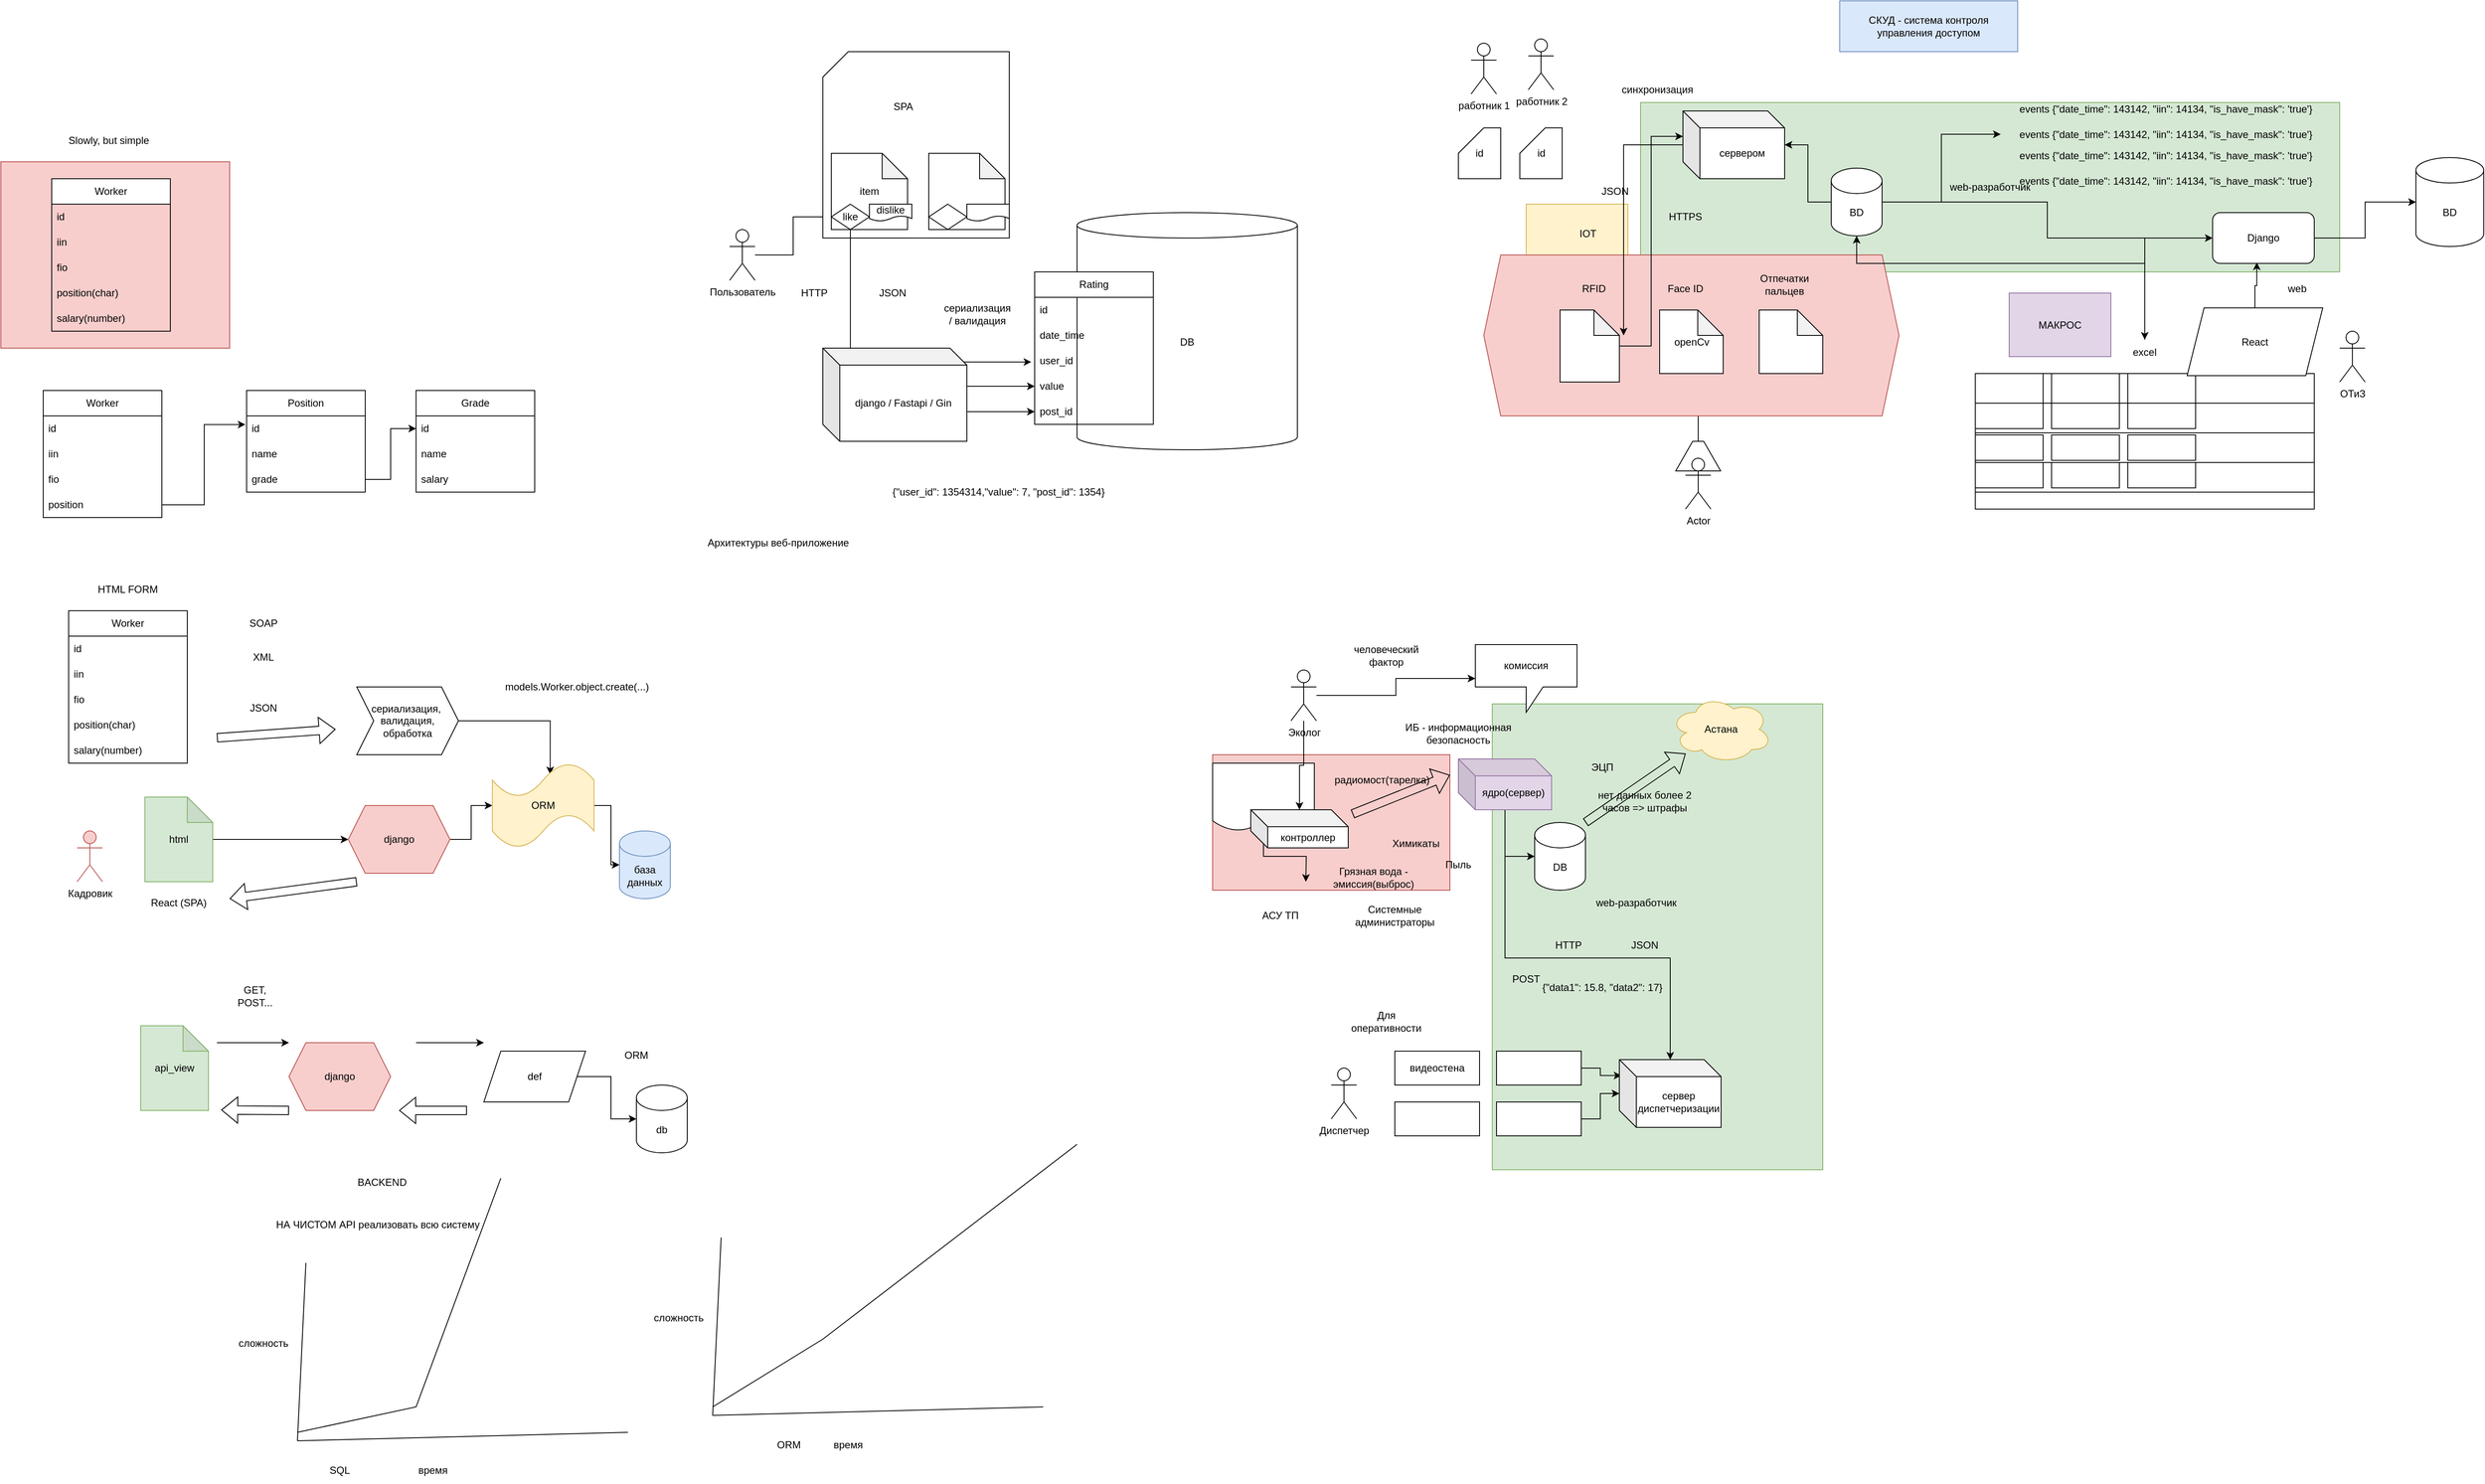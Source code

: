 <mxfile version="21.7.4" type="device">
  <diagram name="Page-1" id="b3tc0pRuWGflE5XBi_cO">
    <mxGraphModel dx="3905" dy="3255" grid="1" gridSize="10" guides="1" tooltips="1" connect="1" arrows="1" fold="1" page="1" pageScale="1" pageWidth="850" pageHeight="1100" math="0" shadow="0">
      <root>
        <mxCell id="0" />
        <mxCell id="1" parent="0" />
        <mxCell id="Ry-wdNPNn0yCc1i3UbVn-101" value="web-разработчик" style="rounded=0;whiteSpace=wrap;html=1;fillColor=#d5e8d4;strokeColor=#82b366;" vertex="1" parent="1">
          <mxGeometry x="2005" y="-580" width="825" height="200" as="geometry" />
        </mxCell>
        <mxCell id="Ry-wdNPNn0yCc1i3UbVn-100" value="" style="edgeStyle=orthogonalEdgeStyle;rounded=0;orthogonalLoop=1;jettySize=auto;html=1;" edge="1" parent="1" source="Ry-wdNPNn0yCc1i3UbVn-99" target="Ry-wdNPNn0yCc1i3UbVn-77">
          <mxGeometry relative="1" as="geometry" />
        </mxCell>
        <mxCell id="Ry-wdNPNn0yCc1i3UbVn-99" value="" style="shape=trapezoid;perimeter=trapezoidPerimeter;whiteSpace=wrap;html=1;fixedSize=1;" vertex="1" parent="1">
          <mxGeometry x="2046.5" y="-180" width="53" height="35" as="geometry" />
        </mxCell>
        <mxCell id="Ry-wdNPNn0yCc1i3UbVn-96" value="" style="rounded=0;whiteSpace=wrap;html=1;fillColor=#fff2cc;strokeColor=#d6b656;" vertex="1" parent="1">
          <mxGeometry x="1870" y="-460" width="120" height="140" as="geometry" />
        </mxCell>
        <mxCell id="Ry-wdNPNn0yCc1i3UbVn-83" value="" style="shape=hexagon;perimeter=hexagonPerimeter2;whiteSpace=wrap;html=1;fixedSize=1;fillColor=#f8cecc;strokeColor=#b85450;" vertex="1" parent="1">
          <mxGeometry x="1820" y="-400" width="490" height="190" as="geometry" />
        </mxCell>
        <mxCell id="Ry-wdNPNn0yCc1i3UbVn-49" value="" style="rounded=0;whiteSpace=wrap;html=1;fillColor=#d5e8d4;strokeColor=#82b366;" vertex="1" parent="1">
          <mxGeometry x="1830" y="130" width="390" height="550" as="geometry" />
        </mxCell>
        <mxCell id="Ry-wdNPNn0yCc1i3UbVn-43" value="" style="rounded=0;whiteSpace=wrap;html=1;fillColor=#f8cecc;strokeColor=#b85450;" vertex="1" parent="1">
          <mxGeometry x="1500" y="190" width="280" height="160" as="geometry" />
        </mxCell>
        <mxCell id="I2a9pSv5UqrttLGaPGQR-35" value="" style="rounded=0;whiteSpace=wrap;html=1;fillColor=#f8cecc;strokeColor=#b85450;" parent="1" vertex="1">
          <mxGeometry x="70" y="-510" width="270" height="220" as="geometry" />
        </mxCell>
        <mxCell id="I2a9pSv5UqrttLGaPGQR-1" value="Кадровик" style="shape=umlActor;verticalLabelPosition=bottom;verticalAlign=top;html=1;outlineConnect=0;fillColor=#f8cecc;strokeColor=#b85450;" parent="1" vertex="1">
          <mxGeometry x="160" y="280" width="30" height="60" as="geometry" />
        </mxCell>
        <mxCell id="I2a9pSv5UqrttLGaPGQR-7" style="edgeStyle=orthogonalEdgeStyle;rounded=0;orthogonalLoop=1;jettySize=auto;html=1;" parent="1" source="I2a9pSv5UqrttLGaPGQR-2" target="I2a9pSv5UqrttLGaPGQR-6" edge="1">
          <mxGeometry relative="1" as="geometry" />
        </mxCell>
        <mxCell id="I2a9pSv5UqrttLGaPGQR-2" value="html" style="shape=note;whiteSpace=wrap;html=1;backgroundOutline=1;darkOpacity=0.05;fillColor=#d5e8d4;strokeColor=#82b366;" parent="1" vertex="1">
          <mxGeometry x="240" y="240" width="80" height="100" as="geometry" />
        </mxCell>
        <mxCell id="I2a9pSv5UqrttLGaPGQR-3" value="React (SPA)" style="text;html=1;strokeColor=none;fillColor=none;align=center;verticalAlign=middle;whiteSpace=wrap;rounded=0;" parent="1" vertex="1">
          <mxGeometry x="235" y="350" width="90" height="30" as="geometry" />
        </mxCell>
        <mxCell id="I2a9pSv5UqrttLGaPGQR-4" value="база данных" style="shape=cylinder3;whiteSpace=wrap;html=1;boundedLbl=1;backgroundOutline=1;size=15;fillColor=#dae8fc;strokeColor=#6c8ebf;" parent="1" vertex="1">
          <mxGeometry x="800" y="280" width="60" height="80" as="geometry" />
        </mxCell>
        <mxCell id="I2a9pSv5UqrttLGaPGQR-49" style="edgeStyle=orthogonalEdgeStyle;rounded=0;orthogonalLoop=1;jettySize=auto;html=1;" parent="1" source="I2a9pSv5UqrttLGaPGQR-6" target="I2a9pSv5UqrttLGaPGQR-48" edge="1">
          <mxGeometry relative="1" as="geometry" />
        </mxCell>
        <mxCell id="I2a9pSv5UqrttLGaPGQR-6" value="django" style="shape=hexagon;perimeter=hexagonPerimeter2;whiteSpace=wrap;html=1;fixedSize=1;fillColor=#f8cecc;strokeColor=#b85450;" parent="1" vertex="1">
          <mxGeometry x="480" y="250" width="120" height="80" as="geometry" />
        </mxCell>
        <mxCell id="I2a9pSv5UqrttLGaPGQR-8" value="" style="shape=flexArrow;endArrow=classic;html=1;rounded=0;" parent="1" edge="1">
          <mxGeometry width="50" height="50" relative="1" as="geometry">
            <mxPoint x="490" y="340" as="sourcePoint" />
            <mxPoint x="340" y="360" as="targetPoint" />
          </mxGeometry>
        </mxCell>
        <mxCell id="I2a9pSv5UqrttLGaPGQR-9" value="Worker" style="swimlane;fontStyle=0;childLayout=stackLayout;horizontal=1;startSize=30;horizontalStack=0;resizeParent=1;resizeParentMax=0;resizeLast=0;collapsible=1;marginBottom=0;whiteSpace=wrap;html=1;" parent="1" vertex="1">
          <mxGeometry x="120" y="-240" width="140" height="150" as="geometry" />
        </mxCell>
        <mxCell id="I2a9pSv5UqrttLGaPGQR-10" value="id" style="text;strokeColor=none;fillColor=none;align=left;verticalAlign=middle;spacingLeft=4;spacingRight=4;overflow=hidden;points=[[0,0.5],[1,0.5]];portConstraint=eastwest;rotatable=0;whiteSpace=wrap;html=1;" parent="I2a9pSv5UqrttLGaPGQR-9" vertex="1">
          <mxGeometry y="30" width="140" height="30" as="geometry" />
        </mxCell>
        <mxCell id="I2a9pSv5UqrttLGaPGQR-11" value="iin" style="text;strokeColor=none;fillColor=none;align=left;verticalAlign=middle;spacingLeft=4;spacingRight=4;overflow=hidden;points=[[0,0.5],[1,0.5]];portConstraint=eastwest;rotatable=0;whiteSpace=wrap;html=1;" parent="I2a9pSv5UqrttLGaPGQR-9" vertex="1">
          <mxGeometry y="60" width="140" height="30" as="geometry" />
        </mxCell>
        <mxCell id="I2a9pSv5UqrttLGaPGQR-12" value="fio" style="text;strokeColor=none;fillColor=none;align=left;verticalAlign=middle;spacingLeft=4;spacingRight=4;overflow=hidden;points=[[0,0.5],[1,0.5]];portConstraint=eastwest;rotatable=0;whiteSpace=wrap;html=1;" parent="I2a9pSv5UqrttLGaPGQR-9" vertex="1">
          <mxGeometry y="90" width="140" height="30" as="geometry" />
        </mxCell>
        <mxCell id="I2a9pSv5UqrttLGaPGQR-13" value="position" style="text;strokeColor=none;fillColor=none;align=left;verticalAlign=middle;spacingLeft=4;spacingRight=4;overflow=hidden;points=[[0,0.5],[1,0.5]];portConstraint=eastwest;rotatable=0;whiteSpace=wrap;html=1;" parent="I2a9pSv5UqrttLGaPGQR-9" vertex="1">
          <mxGeometry y="120" width="140" height="30" as="geometry" />
        </mxCell>
        <mxCell id="I2a9pSv5UqrttLGaPGQR-14" value="Position" style="swimlane;fontStyle=0;childLayout=stackLayout;horizontal=1;startSize=30;horizontalStack=0;resizeParent=1;resizeParentMax=0;resizeLast=0;collapsible=1;marginBottom=0;whiteSpace=wrap;html=1;" parent="1" vertex="1">
          <mxGeometry x="360" y="-240" width="140" height="120" as="geometry" />
        </mxCell>
        <mxCell id="I2a9pSv5UqrttLGaPGQR-15" value="id" style="text;strokeColor=none;fillColor=none;align=left;verticalAlign=middle;spacingLeft=4;spacingRight=4;overflow=hidden;points=[[0,0.5],[1,0.5]];portConstraint=eastwest;rotatable=0;whiteSpace=wrap;html=1;" parent="I2a9pSv5UqrttLGaPGQR-14" vertex="1">
          <mxGeometry y="30" width="140" height="30" as="geometry" />
        </mxCell>
        <mxCell id="I2a9pSv5UqrttLGaPGQR-16" value="name" style="text;strokeColor=none;fillColor=none;align=left;verticalAlign=middle;spacingLeft=4;spacingRight=4;overflow=hidden;points=[[0,0.5],[1,0.5]];portConstraint=eastwest;rotatable=0;whiteSpace=wrap;html=1;" parent="I2a9pSv5UqrttLGaPGQR-14" vertex="1">
          <mxGeometry y="60" width="140" height="30" as="geometry" />
        </mxCell>
        <mxCell id="I2a9pSv5UqrttLGaPGQR-17" value="grade" style="text;strokeColor=none;fillColor=none;align=left;verticalAlign=middle;spacingLeft=4;spacingRight=4;overflow=hidden;points=[[0,0.5],[1,0.5]];portConstraint=eastwest;rotatable=0;whiteSpace=wrap;html=1;" parent="I2a9pSv5UqrttLGaPGQR-14" vertex="1">
          <mxGeometry y="90" width="140" height="30" as="geometry" />
        </mxCell>
        <mxCell id="I2a9pSv5UqrttLGaPGQR-19" value="Grade" style="swimlane;fontStyle=0;childLayout=stackLayout;horizontal=1;startSize=30;horizontalStack=0;resizeParent=1;resizeParentMax=0;resizeLast=0;collapsible=1;marginBottom=0;whiteSpace=wrap;html=1;" parent="1" vertex="1">
          <mxGeometry x="560" y="-240" width="140" height="120" as="geometry" />
        </mxCell>
        <mxCell id="I2a9pSv5UqrttLGaPGQR-20" value="id" style="text;strokeColor=none;fillColor=none;align=left;verticalAlign=middle;spacingLeft=4;spacingRight=4;overflow=hidden;points=[[0,0.5],[1,0.5]];portConstraint=eastwest;rotatable=0;whiteSpace=wrap;html=1;" parent="I2a9pSv5UqrttLGaPGQR-19" vertex="1">
          <mxGeometry y="30" width="140" height="30" as="geometry" />
        </mxCell>
        <mxCell id="I2a9pSv5UqrttLGaPGQR-21" value="name" style="text;strokeColor=none;fillColor=none;align=left;verticalAlign=middle;spacingLeft=4;spacingRight=4;overflow=hidden;points=[[0,0.5],[1,0.5]];portConstraint=eastwest;rotatable=0;whiteSpace=wrap;html=1;" parent="I2a9pSv5UqrttLGaPGQR-19" vertex="1">
          <mxGeometry y="60" width="140" height="30" as="geometry" />
        </mxCell>
        <mxCell id="I2a9pSv5UqrttLGaPGQR-22" value="salary" style="text;strokeColor=none;fillColor=none;align=left;verticalAlign=middle;spacingLeft=4;spacingRight=4;overflow=hidden;points=[[0,0.5],[1,0.5]];portConstraint=eastwest;rotatable=0;whiteSpace=wrap;html=1;" parent="I2a9pSv5UqrttLGaPGQR-19" vertex="1">
          <mxGeometry y="90" width="140" height="30" as="geometry" />
        </mxCell>
        <mxCell id="I2a9pSv5UqrttLGaPGQR-23" style="edgeStyle=orthogonalEdgeStyle;rounded=0;orthogonalLoop=1;jettySize=auto;html=1;entryX=-0.01;entryY=0.34;entryDx=0;entryDy=0;entryPerimeter=0;" parent="1" source="I2a9pSv5UqrttLGaPGQR-13" target="I2a9pSv5UqrttLGaPGQR-15" edge="1">
          <mxGeometry relative="1" as="geometry" />
        </mxCell>
        <mxCell id="I2a9pSv5UqrttLGaPGQR-24" value="Worker" style="swimlane;fontStyle=0;childLayout=stackLayout;horizontal=1;startSize=30;horizontalStack=0;resizeParent=1;resizeParentMax=0;resizeLast=0;collapsible=1;marginBottom=0;whiteSpace=wrap;html=1;" parent="1" vertex="1">
          <mxGeometry x="130" y="-490" width="140" height="180" as="geometry" />
        </mxCell>
        <mxCell id="I2a9pSv5UqrttLGaPGQR-25" value="id" style="text;strokeColor=none;fillColor=none;align=left;verticalAlign=middle;spacingLeft=4;spacingRight=4;overflow=hidden;points=[[0,0.5],[1,0.5]];portConstraint=eastwest;rotatable=0;whiteSpace=wrap;html=1;" parent="I2a9pSv5UqrttLGaPGQR-24" vertex="1">
          <mxGeometry y="30" width="140" height="30" as="geometry" />
        </mxCell>
        <mxCell id="I2a9pSv5UqrttLGaPGQR-26" value="iin" style="text;strokeColor=none;fillColor=none;align=left;verticalAlign=middle;spacingLeft=4;spacingRight=4;overflow=hidden;points=[[0,0.5],[1,0.5]];portConstraint=eastwest;rotatable=0;whiteSpace=wrap;html=1;" parent="I2a9pSv5UqrttLGaPGQR-24" vertex="1">
          <mxGeometry y="60" width="140" height="30" as="geometry" />
        </mxCell>
        <mxCell id="I2a9pSv5UqrttLGaPGQR-27" value="fio" style="text;strokeColor=none;fillColor=none;align=left;verticalAlign=middle;spacingLeft=4;spacingRight=4;overflow=hidden;points=[[0,0.5],[1,0.5]];portConstraint=eastwest;rotatable=0;whiteSpace=wrap;html=1;" parent="I2a9pSv5UqrttLGaPGQR-24" vertex="1">
          <mxGeometry y="90" width="140" height="30" as="geometry" />
        </mxCell>
        <mxCell id="I2a9pSv5UqrttLGaPGQR-28" value="position(char)" style="text;strokeColor=none;fillColor=none;align=left;verticalAlign=middle;spacingLeft=4;spacingRight=4;overflow=hidden;points=[[0,0.5],[1,0.5]];portConstraint=eastwest;rotatable=0;whiteSpace=wrap;html=1;" parent="I2a9pSv5UqrttLGaPGQR-24" vertex="1">
          <mxGeometry y="120" width="140" height="30" as="geometry" />
        </mxCell>
        <mxCell id="I2a9pSv5UqrttLGaPGQR-34" value="salary(number)" style="text;strokeColor=none;fillColor=none;align=left;verticalAlign=middle;spacingLeft=4;spacingRight=4;overflow=hidden;points=[[0,0.5],[1,0.5]];portConstraint=eastwest;rotatable=0;whiteSpace=wrap;html=1;" parent="I2a9pSv5UqrttLGaPGQR-24" vertex="1">
          <mxGeometry y="150" width="140" height="30" as="geometry" />
        </mxCell>
        <mxCell id="I2a9pSv5UqrttLGaPGQR-36" value="Slowly, but simple" style="text;html=1;strokeColor=none;fillColor=none;align=center;verticalAlign=middle;whiteSpace=wrap;rounded=0;" parent="1" vertex="1">
          <mxGeometry x="135" y="-550" width="125" height="30" as="geometry" />
        </mxCell>
        <mxCell id="I2a9pSv5UqrttLGaPGQR-37" style="edgeStyle=orthogonalEdgeStyle;rounded=0;orthogonalLoop=1;jettySize=auto;html=1;entryX=0;entryY=0.5;entryDx=0;entryDy=0;" parent="1" source="I2a9pSv5UqrttLGaPGQR-17" target="I2a9pSv5UqrttLGaPGQR-20" edge="1">
          <mxGeometry relative="1" as="geometry" />
        </mxCell>
        <mxCell id="I2a9pSv5UqrttLGaPGQR-38" value="Worker" style="swimlane;fontStyle=0;childLayout=stackLayout;horizontal=1;startSize=30;horizontalStack=0;resizeParent=1;resizeParentMax=0;resizeLast=0;collapsible=1;marginBottom=0;whiteSpace=wrap;html=1;" parent="1" vertex="1">
          <mxGeometry x="150" y="20" width="140" height="180" as="geometry" />
        </mxCell>
        <mxCell id="I2a9pSv5UqrttLGaPGQR-39" value="id" style="text;strokeColor=none;fillColor=none;align=left;verticalAlign=middle;spacingLeft=4;spacingRight=4;overflow=hidden;points=[[0,0.5],[1,0.5]];portConstraint=eastwest;rotatable=0;whiteSpace=wrap;html=1;" parent="I2a9pSv5UqrttLGaPGQR-38" vertex="1">
          <mxGeometry y="30" width="140" height="30" as="geometry" />
        </mxCell>
        <mxCell id="I2a9pSv5UqrttLGaPGQR-40" value="iin" style="text;strokeColor=none;fillColor=none;align=left;verticalAlign=middle;spacingLeft=4;spacingRight=4;overflow=hidden;points=[[0,0.5],[1,0.5]];portConstraint=eastwest;rotatable=0;whiteSpace=wrap;html=1;" parent="I2a9pSv5UqrttLGaPGQR-38" vertex="1">
          <mxGeometry y="60" width="140" height="30" as="geometry" />
        </mxCell>
        <mxCell id="I2a9pSv5UqrttLGaPGQR-41" value="fio" style="text;strokeColor=none;fillColor=none;align=left;verticalAlign=middle;spacingLeft=4;spacingRight=4;overflow=hidden;points=[[0,0.5],[1,0.5]];portConstraint=eastwest;rotatable=0;whiteSpace=wrap;html=1;" parent="I2a9pSv5UqrttLGaPGQR-38" vertex="1">
          <mxGeometry y="90" width="140" height="30" as="geometry" />
        </mxCell>
        <mxCell id="I2a9pSv5UqrttLGaPGQR-42" value="position(char)" style="text;strokeColor=none;fillColor=none;align=left;verticalAlign=middle;spacingLeft=4;spacingRight=4;overflow=hidden;points=[[0,0.5],[1,0.5]];portConstraint=eastwest;rotatable=0;whiteSpace=wrap;html=1;" parent="I2a9pSv5UqrttLGaPGQR-38" vertex="1">
          <mxGeometry y="120" width="140" height="30" as="geometry" />
        </mxCell>
        <mxCell id="I2a9pSv5UqrttLGaPGQR-43" value="salary(number)" style="text;strokeColor=none;fillColor=none;align=left;verticalAlign=middle;spacingLeft=4;spacingRight=4;overflow=hidden;points=[[0,0.5],[1,0.5]];portConstraint=eastwest;rotatable=0;whiteSpace=wrap;html=1;" parent="I2a9pSv5UqrttLGaPGQR-38" vertex="1">
          <mxGeometry y="150" width="140" height="30" as="geometry" />
        </mxCell>
        <mxCell id="I2a9pSv5UqrttLGaPGQR-44" value="HTML FORM" style="text;html=1;strokeColor=none;fillColor=none;align=center;verticalAlign=middle;whiteSpace=wrap;rounded=0;" parent="1" vertex="1">
          <mxGeometry x="150" y="-20" width="140" height="30" as="geometry" />
        </mxCell>
        <mxCell id="I2a9pSv5UqrttLGaPGQR-45" value="" style="shape=flexArrow;endArrow=classic;html=1;rounded=0;" parent="1" edge="1">
          <mxGeometry width="50" height="50" relative="1" as="geometry">
            <mxPoint x="325" y="170" as="sourcePoint" />
            <mxPoint x="465" y="160" as="targetPoint" />
          </mxGeometry>
        </mxCell>
        <mxCell id="I2a9pSv5UqrttLGaPGQR-50" style="edgeStyle=orthogonalEdgeStyle;rounded=0;orthogonalLoop=1;jettySize=auto;html=1;entryX=0.569;entryY=0.131;entryDx=0;entryDy=0;entryPerimeter=0;" parent="1" source="I2a9pSv5UqrttLGaPGQR-46" target="I2a9pSv5UqrttLGaPGQR-48" edge="1">
          <mxGeometry relative="1" as="geometry" />
        </mxCell>
        <mxCell id="I2a9pSv5UqrttLGaPGQR-46" value="сериализация,&amp;nbsp;&lt;br&gt;валидация, обработка" style="shape=step;perimeter=stepPerimeter;whiteSpace=wrap;html=1;fixedSize=1;" parent="1" vertex="1">
          <mxGeometry x="490" y="110" width="120" height="80" as="geometry" />
        </mxCell>
        <mxCell id="I2a9pSv5UqrttLGaPGQR-51" style="edgeStyle=orthogonalEdgeStyle;rounded=0;orthogonalLoop=1;jettySize=auto;html=1;" parent="1" source="I2a9pSv5UqrttLGaPGQR-48" target="I2a9pSv5UqrttLGaPGQR-4" edge="1">
          <mxGeometry relative="1" as="geometry" />
        </mxCell>
        <mxCell id="I2a9pSv5UqrttLGaPGQR-48" value="ORM" style="shape=tape;whiteSpace=wrap;html=1;fillColor=#fff2cc;strokeColor=#d6b656;" parent="1" vertex="1">
          <mxGeometry x="650" y="200" width="120" height="100" as="geometry" />
        </mxCell>
        <mxCell id="I2a9pSv5UqrttLGaPGQR-52" value="models.Worker.object.create(...)" style="text;html=1;strokeColor=none;fillColor=none;align=center;verticalAlign=middle;whiteSpace=wrap;rounded=0;" parent="1" vertex="1">
          <mxGeometry x="650" y="92.5" width="200" height="35" as="geometry" />
        </mxCell>
        <mxCell id="I2a9pSv5UqrttLGaPGQR-53" value="JSON" style="text;html=1;strokeColor=none;fillColor=none;align=center;verticalAlign=middle;whiteSpace=wrap;rounded=0;" parent="1" vertex="1">
          <mxGeometry x="350" y="120" width="60" height="30" as="geometry" />
        </mxCell>
        <mxCell id="I2a9pSv5UqrttLGaPGQR-54" value="XML" style="text;html=1;strokeColor=none;fillColor=none;align=center;verticalAlign=middle;whiteSpace=wrap;rounded=0;" parent="1" vertex="1">
          <mxGeometry x="350" y="60" width="60" height="30" as="geometry" />
        </mxCell>
        <mxCell id="I2a9pSv5UqrttLGaPGQR-55" value="SOAP" style="text;html=1;strokeColor=none;fillColor=none;align=center;verticalAlign=middle;whiteSpace=wrap;rounded=0;" parent="1" vertex="1">
          <mxGeometry x="350" y="20" width="60" height="30" as="geometry" />
        </mxCell>
        <mxCell id="ZHkptlCxgTvAuOqKbXYs-1" value="django" style="shape=hexagon;perimeter=hexagonPerimeter2;whiteSpace=wrap;html=1;fixedSize=1;fillColor=#f8cecc;strokeColor=#b85450;" parent="1" vertex="1">
          <mxGeometry x="410" y="530" width="120" height="80" as="geometry" />
        </mxCell>
        <mxCell id="ZHkptlCxgTvAuOqKbXYs-2" value="api_view" style="shape=note;whiteSpace=wrap;html=1;backgroundOutline=1;darkOpacity=0.05;fillColor=#d5e8d4;strokeColor=#82b366;" parent="1" vertex="1">
          <mxGeometry x="235" y="510" width="80" height="100" as="geometry" />
        </mxCell>
        <mxCell id="ZHkptlCxgTvAuOqKbXYs-3" style="edgeStyle=orthogonalEdgeStyle;rounded=0;orthogonalLoop=1;jettySize=auto;html=1;" parent="1" edge="1">
          <mxGeometry relative="1" as="geometry">
            <mxPoint x="325" y="530" as="sourcePoint" />
            <mxPoint x="410" y="530" as="targetPoint" />
          </mxGeometry>
        </mxCell>
        <mxCell id="ZHkptlCxgTvAuOqKbXYs-5" value="GET, POST..." style="text;html=1;strokeColor=none;fillColor=none;align=center;verticalAlign=middle;whiteSpace=wrap;rounded=0;" parent="1" vertex="1">
          <mxGeometry x="340" y="460" width="60" height="30" as="geometry" />
        </mxCell>
        <mxCell id="ZHkptlCxgTvAuOqKbXYs-13" style="edgeStyle=orthogonalEdgeStyle;rounded=0;orthogonalLoop=1;jettySize=auto;html=1;" parent="1" source="ZHkptlCxgTvAuOqKbXYs-6" target="ZHkptlCxgTvAuOqKbXYs-12" edge="1">
          <mxGeometry relative="1" as="geometry" />
        </mxCell>
        <mxCell id="ZHkptlCxgTvAuOqKbXYs-6" value="def" style="shape=parallelogram;perimeter=parallelogramPerimeter;whiteSpace=wrap;html=1;fixedSize=1;" parent="1" vertex="1">
          <mxGeometry x="640" y="540" width="120" height="60" as="geometry" />
        </mxCell>
        <mxCell id="ZHkptlCxgTvAuOqKbXYs-7" style="edgeStyle=orthogonalEdgeStyle;rounded=0;orthogonalLoop=1;jettySize=auto;html=1;" parent="1" edge="1">
          <mxGeometry relative="1" as="geometry">
            <mxPoint x="560" y="530" as="sourcePoint" />
            <mxPoint x="640" y="530" as="targetPoint" />
          </mxGeometry>
        </mxCell>
        <mxCell id="ZHkptlCxgTvAuOqKbXYs-9" value="" style="shape=flexArrow;endArrow=classic;html=1;rounded=0;" parent="1" edge="1">
          <mxGeometry width="50" height="50" relative="1" as="geometry">
            <mxPoint x="620" y="610" as="sourcePoint" />
            <mxPoint x="540" y="610" as="targetPoint" />
          </mxGeometry>
        </mxCell>
        <mxCell id="ZHkptlCxgTvAuOqKbXYs-11" value="" style="shape=flexArrow;endArrow=classic;html=1;rounded=0;" parent="1" edge="1">
          <mxGeometry width="50" height="50" relative="1" as="geometry">
            <mxPoint x="410" y="610" as="sourcePoint" />
            <mxPoint x="330" y="609.43" as="targetPoint" />
          </mxGeometry>
        </mxCell>
        <mxCell id="ZHkptlCxgTvAuOqKbXYs-12" value="db" style="shape=cylinder3;whiteSpace=wrap;html=1;boundedLbl=1;backgroundOutline=1;size=15;" parent="1" vertex="1">
          <mxGeometry x="820" y="580" width="60" height="80" as="geometry" />
        </mxCell>
        <mxCell id="ZHkptlCxgTvAuOqKbXYs-14" value="BACKEND" style="text;html=1;strokeColor=none;fillColor=none;align=center;verticalAlign=middle;whiteSpace=wrap;rounded=0;" parent="1" vertex="1">
          <mxGeometry x="490" y="680" width="60" height="30" as="geometry" />
        </mxCell>
        <mxCell id="ZHkptlCxgTvAuOqKbXYs-15" value="ORM" style="text;html=1;strokeColor=none;fillColor=none;align=center;verticalAlign=middle;whiteSpace=wrap;rounded=0;" parent="1" vertex="1">
          <mxGeometry x="790" y="530" width="60" height="30" as="geometry" />
        </mxCell>
        <mxCell id="ZHkptlCxgTvAuOqKbXYs-16" value="НА ЧИСТОМ API реализовать всю систему" style="text;html=1;strokeColor=none;fillColor=none;align=center;verticalAlign=middle;whiteSpace=wrap;rounded=0;" parent="1" vertex="1">
          <mxGeometry x="380" y="720" width="270" height="50" as="geometry" />
        </mxCell>
        <mxCell id="ZHkptlCxgTvAuOqKbXYs-17" value="" style="endArrow=none;html=1;rounded=0;" parent="1" edge="1">
          <mxGeometry width="50" height="50" relative="1" as="geometry">
            <mxPoint x="420" y="1000" as="sourcePoint" />
            <mxPoint x="810" y="990" as="targetPoint" />
          </mxGeometry>
        </mxCell>
        <mxCell id="ZHkptlCxgTvAuOqKbXYs-18" value="" style="endArrow=none;html=1;rounded=0;" parent="1" edge="1">
          <mxGeometry width="50" height="50" relative="1" as="geometry">
            <mxPoint x="420" y="1000" as="sourcePoint" />
            <mxPoint x="430" y="790" as="targetPoint" />
          </mxGeometry>
        </mxCell>
        <mxCell id="ZHkptlCxgTvAuOqKbXYs-19" value="время" style="text;html=1;strokeColor=none;fillColor=none;align=center;verticalAlign=middle;whiteSpace=wrap;rounded=0;" parent="1" vertex="1">
          <mxGeometry x="550" y="1020" width="60" height="30" as="geometry" />
        </mxCell>
        <mxCell id="ZHkptlCxgTvAuOqKbXYs-20" value="сложность" style="text;html=1;strokeColor=none;fillColor=none;align=center;verticalAlign=middle;whiteSpace=wrap;rounded=0;" parent="1" vertex="1">
          <mxGeometry x="350" y="870" width="60" height="30" as="geometry" />
        </mxCell>
        <mxCell id="ZHkptlCxgTvAuOqKbXYs-21" value="" style="endArrow=none;html=1;rounded=0;" parent="1" edge="1">
          <mxGeometry width="50" height="50" relative="1" as="geometry">
            <mxPoint x="420" y="990" as="sourcePoint" />
            <mxPoint x="660" y="690" as="targetPoint" />
            <Array as="points">
              <mxPoint x="560" y="960" />
            </Array>
          </mxGeometry>
        </mxCell>
        <mxCell id="ZHkptlCxgTvAuOqKbXYs-22" value="" style="endArrow=none;html=1;rounded=0;" parent="1" edge="1">
          <mxGeometry width="50" height="50" relative="1" as="geometry">
            <mxPoint x="910" y="970" as="sourcePoint" />
            <mxPoint x="1300" y="960" as="targetPoint" />
          </mxGeometry>
        </mxCell>
        <mxCell id="ZHkptlCxgTvAuOqKbXYs-23" value="" style="endArrow=none;html=1;rounded=0;" parent="1" edge="1">
          <mxGeometry width="50" height="50" relative="1" as="geometry">
            <mxPoint x="910" y="970" as="sourcePoint" />
            <mxPoint x="920" y="760" as="targetPoint" />
          </mxGeometry>
        </mxCell>
        <mxCell id="ZHkptlCxgTvAuOqKbXYs-24" value="время" style="text;html=1;strokeColor=none;fillColor=none;align=center;verticalAlign=middle;whiteSpace=wrap;rounded=0;" parent="1" vertex="1">
          <mxGeometry x="1040" y="990" width="60" height="30" as="geometry" />
        </mxCell>
        <mxCell id="ZHkptlCxgTvAuOqKbXYs-25" value="сложность" style="text;html=1;strokeColor=none;fillColor=none;align=center;verticalAlign=middle;whiteSpace=wrap;rounded=0;" parent="1" vertex="1">
          <mxGeometry x="840" y="840" width="60" height="30" as="geometry" />
        </mxCell>
        <mxCell id="ZHkptlCxgTvAuOqKbXYs-26" value="" style="endArrow=none;html=1;rounded=0;" parent="1" edge="1">
          <mxGeometry width="50" height="50" relative="1" as="geometry">
            <mxPoint x="910" y="960" as="sourcePoint" />
            <mxPoint x="1340" y="650" as="targetPoint" />
            <Array as="points">
              <mxPoint x="1040" y="880" />
            </Array>
          </mxGeometry>
        </mxCell>
        <mxCell id="ZHkptlCxgTvAuOqKbXYs-27" value="ORM" style="text;html=1;strokeColor=none;fillColor=none;align=center;verticalAlign=middle;whiteSpace=wrap;rounded=0;" parent="1" vertex="1">
          <mxGeometry x="970" y="990" width="60" height="30" as="geometry" />
        </mxCell>
        <mxCell id="ZHkptlCxgTvAuOqKbXYs-28" value="SQL" style="text;html=1;strokeColor=none;fillColor=none;align=center;verticalAlign=middle;whiteSpace=wrap;rounded=0;" parent="1" vertex="1">
          <mxGeometry x="440" y="1020" width="60" height="30" as="geometry" />
        </mxCell>
        <mxCell id="Ry-wdNPNn0yCc1i3UbVn-9" style="edgeStyle=orthogonalEdgeStyle;rounded=0;orthogonalLoop=1;jettySize=auto;html=1;" edge="1" parent="1" source="Ry-wdNPNn0yCc1i3UbVn-1" target="Ry-wdNPNn0yCc1i3UbVn-4">
          <mxGeometry relative="1" as="geometry" />
        </mxCell>
        <mxCell id="Ry-wdNPNn0yCc1i3UbVn-1" value="Пользователь" style="shape=umlActor;verticalLabelPosition=bottom;verticalAlign=top;html=1;outlineConnect=0;" vertex="1" parent="1">
          <mxGeometry x="930" y="-430" width="30" height="60" as="geometry" />
        </mxCell>
        <mxCell id="Ry-wdNPNn0yCc1i3UbVn-3" value="" style="shape=card;whiteSpace=wrap;html=1;" vertex="1" parent="1">
          <mxGeometry x="1040" y="-640" width="220" height="220" as="geometry" />
        </mxCell>
        <mxCell id="Ry-wdNPNn0yCc1i3UbVn-2" value="item" style="shape=note;whiteSpace=wrap;html=1;backgroundOutline=1;darkOpacity=0.05;" vertex="1" parent="1">
          <mxGeometry x="1050" y="-520" width="90" height="90" as="geometry" />
        </mxCell>
        <mxCell id="Ry-wdNPNn0yCc1i3UbVn-20" style="edgeStyle=orthogonalEdgeStyle;rounded=0;orthogonalLoop=1;jettySize=auto;html=1;entryX=0;entryY=0.5;entryDx=0;entryDy=0;" edge="1" parent="1" source="Ry-wdNPNn0yCc1i3UbVn-4" target="Ry-wdNPNn0yCc1i3UbVn-19">
          <mxGeometry relative="1" as="geometry" />
        </mxCell>
        <mxCell id="Ry-wdNPNn0yCc1i3UbVn-21" style="edgeStyle=orthogonalEdgeStyle;rounded=0;orthogonalLoop=1;jettySize=auto;html=1;entryX=0;entryY=0.5;entryDx=0;entryDy=0;" edge="1" parent="1" source="Ry-wdNPNn0yCc1i3UbVn-4" target="Ry-wdNPNn0yCc1i3UbVn-18">
          <mxGeometry relative="1" as="geometry" />
        </mxCell>
        <mxCell id="Ry-wdNPNn0yCc1i3UbVn-22" style="edgeStyle=orthogonalEdgeStyle;rounded=0;orthogonalLoop=1;jettySize=auto;html=1;entryX=-0.029;entryY=0.544;entryDx=0;entryDy=0;entryPerimeter=0;" edge="1" parent="1" source="Ry-wdNPNn0yCc1i3UbVn-4" target="Ry-wdNPNn0yCc1i3UbVn-17">
          <mxGeometry relative="1" as="geometry" />
        </mxCell>
        <mxCell id="Ry-wdNPNn0yCc1i3UbVn-4" value="like" style="rhombus;whiteSpace=wrap;html=1;" vertex="1" parent="1">
          <mxGeometry x="1050" y="-460" width="45" height="30" as="geometry" />
        </mxCell>
        <mxCell id="Ry-wdNPNn0yCc1i3UbVn-5" value="dislike" style="shape=document;whiteSpace=wrap;html=1;boundedLbl=1;" vertex="1" parent="1">
          <mxGeometry x="1095" y="-460" width="50" height="20" as="geometry" />
        </mxCell>
        <mxCell id="Ry-wdNPNn0yCc1i3UbVn-6" value="" style="shape=note;whiteSpace=wrap;html=1;backgroundOutline=1;darkOpacity=0.05;" vertex="1" parent="1">
          <mxGeometry x="1165" y="-520" width="90" height="90" as="geometry" />
        </mxCell>
        <mxCell id="Ry-wdNPNn0yCc1i3UbVn-7" value="" style="rhombus;whiteSpace=wrap;html=1;" vertex="1" parent="1">
          <mxGeometry x="1165" y="-460" width="45" height="30" as="geometry" />
        </mxCell>
        <mxCell id="Ry-wdNPNn0yCc1i3UbVn-8" value="" style="shape=document;whiteSpace=wrap;html=1;boundedLbl=1;" vertex="1" parent="1">
          <mxGeometry x="1210" y="-460" width="50" height="20" as="geometry" />
        </mxCell>
        <mxCell id="Ry-wdNPNn0yCc1i3UbVn-10" value="Архитектуры веб-приложение" style="text;html=1;strokeColor=none;fillColor=none;align=center;verticalAlign=middle;whiteSpace=wrap;rounded=0;" vertex="1" parent="1">
          <mxGeometry x="880" y="-90" width="215" height="60" as="geometry" />
        </mxCell>
        <mxCell id="Ry-wdNPNn0yCc1i3UbVn-12" value="DB" style="shape=cylinder3;whiteSpace=wrap;html=1;boundedLbl=1;backgroundOutline=1;size=15;" vertex="1" parent="1">
          <mxGeometry x="1340" y="-450" width="260" height="280" as="geometry" />
        </mxCell>
        <mxCell id="Ry-wdNPNn0yCc1i3UbVn-14" value="Rating" style="swimlane;fontStyle=0;childLayout=stackLayout;horizontal=1;startSize=30;horizontalStack=0;resizeParent=1;resizeParentMax=0;resizeLast=0;collapsible=1;marginBottom=0;whiteSpace=wrap;html=1;" vertex="1" parent="1">
          <mxGeometry x="1290" y="-380" width="140" height="180" as="geometry" />
        </mxCell>
        <mxCell id="Ry-wdNPNn0yCc1i3UbVn-15" value="id" style="text;strokeColor=none;fillColor=none;align=left;verticalAlign=middle;spacingLeft=4;spacingRight=4;overflow=hidden;points=[[0,0.5],[1,0.5]];portConstraint=eastwest;rotatable=0;whiteSpace=wrap;html=1;" vertex="1" parent="Ry-wdNPNn0yCc1i3UbVn-14">
          <mxGeometry y="30" width="140" height="30" as="geometry" />
        </mxCell>
        <mxCell id="Ry-wdNPNn0yCc1i3UbVn-16" value="date_time" style="text;strokeColor=none;fillColor=none;align=left;verticalAlign=middle;spacingLeft=4;spacingRight=4;overflow=hidden;points=[[0,0.5],[1,0.5]];portConstraint=eastwest;rotatable=0;whiteSpace=wrap;html=1;" vertex="1" parent="Ry-wdNPNn0yCc1i3UbVn-14">
          <mxGeometry y="60" width="140" height="30" as="geometry" />
        </mxCell>
        <mxCell id="Ry-wdNPNn0yCc1i3UbVn-17" value="user_id" style="text;strokeColor=none;fillColor=none;align=left;verticalAlign=middle;spacingLeft=4;spacingRight=4;overflow=hidden;points=[[0,0.5],[1,0.5]];portConstraint=eastwest;rotatable=0;whiteSpace=wrap;html=1;" vertex="1" parent="Ry-wdNPNn0yCc1i3UbVn-14">
          <mxGeometry y="90" width="140" height="30" as="geometry" />
        </mxCell>
        <mxCell id="Ry-wdNPNn0yCc1i3UbVn-18" value="value" style="text;strokeColor=none;fillColor=none;align=left;verticalAlign=middle;spacingLeft=4;spacingRight=4;overflow=hidden;points=[[0,0.5],[1,0.5]];portConstraint=eastwest;rotatable=0;whiteSpace=wrap;html=1;" vertex="1" parent="Ry-wdNPNn0yCc1i3UbVn-14">
          <mxGeometry y="120" width="140" height="30" as="geometry" />
        </mxCell>
        <mxCell id="Ry-wdNPNn0yCc1i3UbVn-19" value="post_id" style="text;strokeColor=none;fillColor=none;align=left;verticalAlign=middle;spacingLeft=4;spacingRight=4;overflow=hidden;points=[[0,0.5],[1,0.5]];portConstraint=eastwest;rotatable=0;whiteSpace=wrap;html=1;" vertex="1" parent="Ry-wdNPNn0yCc1i3UbVn-14">
          <mxGeometry y="150" width="140" height="30" as="geometry" />
        </mxCell>
        <mxCell id="Ry-wdNPNn0yCc1i3UbVn-23" value="django / Fastapi / Gin" style="shape=cube;whiteSpace=wrap;html=1;boundedLbl=1;backgroundOutline=1;darkOpacity=0.05;darkOpacity2=0.1;" vertex="1" parent="1">
          <mxGeometry x="1040" y="-290" width="170" height="110" as="geometry" />
        </mxCell>
        <mxCell id="Ry-wdNPNn0yCc1i3UbVn-26" value="JSON" style="text;html=1;strokeColor=none;fillColor=none;align=center;verticalAlign=middle;whiteSpace=wrap;rounded=0;" vertex="1" parent="1">
          <mxGeometry x="1080" y="-365" width="85" height="20" as="geometry" />
        </mxCell>
        <mxCell id="Ry-wdNPNn0yCc1i3UbVn-28" style="edgeStyle=orthogonalEdgeStyle;rounded=0;orthogonalLoop=1;jettySize=auto;html=1;" edge="1" parent="1" source="Ry-wdNPNn0yCc1i3UbVn-27">
          <mxGeometry relative="1" as="geometry">
            <mxPoint x="1610" y="340" as="targetPoint" />
          </mxGeometry>
        </mxCell>
        <mxCell id="Ry-wdNPNn0yCc1i3UbVn-27" value="" style="shape=document;whiteSpace=wrap;html=1;boundedLbl=1;" vertex="1" parent="1">
          <mxGeometry x="1500" y="200" width="120" height="80" as="geometry" />
        </mxCell>
        <mxCell id="Ry-wdNPNn0yCc1i3UbVn-29" value="Грязная вода - эмиссия(выброс)" style="text;html=1;strokeColor=none;fillColor=none;align=center;verticalAlign=middle;whiteSpace=wrap;rounded=0;" vertex="1" parent="1">
          <mxGeometry x="1630" y="310" width="120" height="50" as="geometry" />
        </mxCell>
        <mxCell id="Ry-wdNPNn0yCc1i3UbVn-30" value="Пыль" style="text;html=1;strokeColor=none;fillColor=none;align=center;verticalAlign=middle;whiteSpace=wrap;rounded=0;" vertex="1" parent="1">
          <mxGeometry x="1760" y="305" width="60" height="30" as="geometry" />
        </mxCell>
        <mxCell id="Ry-wdNPNn0yCc1i3UbVn-31" value="Химикаты" style="text;html=1;strokeColor=none;fillColor=none;align=center;verticalAlign=middle;whiteSpace=wrap;rounded=0;" vertex="1" parent="1">
          <mxGeometry x="1710" y="280" width="60" height="30" as="geometry" />
        </mxCell>
        <mxCell id="Ry-wdNPNn0yCc1i3UbVn-32" value="контроллер" style="shape=cube;whiteSpace=wrap;html=1;boundedLbl=1;backgroundOutline=1;darkOpacity=0.05;darkOpacity2=0.1;" vertex="1" parent="1">
          <mxGeometry x="1545" y="255" width="115" height="45" as="geometry" />
        </mxCell>
        <mxCell id="Ry-wdNPNn0yCc1i3UbVn-34" style="edgeStyle=orthogonalEdgeStyle;rounded=0;orthogonalLoop=1;jettySize=auto;html=1;" edge="1" parent="1" source="Ry-wdNPNn0yCc1i3UbVn-33" target="Ry-wdNPNn0yCc1i3UbVn-32">
          <mxGeometry relative="1" as="geometry" />
        </mxCell>
        <mxCell id="Ry-wdNPNn0yCc1i3UbVn-36" style="edgeStyle=orthogonalEdgeStyle;rounded=0;orthogonalLoop=1;jettySize=auto;html=1;" edge="1" parent="1" source="Ry-wdNPNn0yCc1i3UbVn-33" target="Ry-wdNPNn0yCc1i3UbVn-35">
          <mxGeometry relative="1" as="geometry" />
        </mxCell>
        <mxCell id="Ry-wdNPNn0yCc1i3UbVn-33" value="Эколог" style="shape=umlActor;verticalLabelPosition=bottom;verticalAlign=top;html=1;outlineConnect=0;" vertex="1" parent="1">
          <mxGeometry x="1592.5" y="90" width="30" height="60" as="geometry" />
        </mxCell>
        <mxCell id="Ry-wdNPNn0yCc1i3UbVn-35" value="комиссия" style="shape=callout;whiteSpace=wrap;html=1;perimeter=calloutPerimeter;" vertex="1" parent="1">
          <mxGeometry x="1810" y="60" width="120" height="80" as="geometry" />
        </mxCell>
        <mxCell id="Ry-wdNPNn0yCc1i3UbVn-37" value="человеческий фактор" style="text;html=1;strokeColor=none;fillColor=none;align=center;verticalAlign=middle;whiteSpace=wrap;rounded=0;" vertex="1" parent="1">
          <mxGeometry x="1660" y="52.5" width="90" height="40" as="geometry" />
        </mxCell>
        <mxCell id="Ry-wdNPNn0yCc1i3UbVn-38" value="Астана" style="ellipse;shape=cloud;whiteSpace=wrap;html=1;fillColor=#fff2cc;strokeColor=#d6b656;" vertex="1" parent="1">
          <mxGeometry x="2040" y="120" width="120" height="80" as="geometry" />
        </mxCell>
        <mxCell id="Ry-wdNPNn0yCc1i3UbVn-40" value="" style="shape=flexArrow;endArrow=classic;html=1;rounded=0;" edge="1" parent="1" target="Ry-wdNPNn0yCc1i3UbVn-43">
          <mxGeometry width="50" height="50" relative="1" as="geometry">
            <mxPoint x="1665" y="260" as="sourcePoint" />
            <mxPoint x="1770" y="250" as="targetPoint" />
          </mxGeometry>
        </mxCell>
        <mxCell id="Ry-wdNPNn0yCc1i3UbVn-53" style="edgeStyle=orthogonalEdgeStyle;rounded=0;orthogonalLoop=1;jettySize=auto;html=1;entryX=0;entryY=0.5;entryDx=0;entryDy=0;entryPerimeter=0;" edge="1" parent="1" source="Ry-wdNPNn0yCc1i3UbVn-41" target="Ry-wdNPNn0yCc1i3UbVn-52">
          <mxGeometry relative="1" as="geometry" />
        </mxCell>
        <mxCell id="Ry-wdNPNn0yCc1i3UbVn-68" style="edgeStyle=orthogonalEdgeStyle;rounded=0;orthogonalLoop=1;jettySize=auto;html=1;" edge="1" parent="1" source="Ry-wdNPNn0yCc1i3UbVn-41" target="Ry-wdNPNn0yCc1i3UbVn-65">
          <mxGeometry relative="1" as="geometry">
            <Array as="points">
              <mxPoint x="1845" y="430" />
              <mxPoint x="2040" y="430" />
            </Array>
          </mxGeometry>
        </mxCell>
        <mxCell id="Ry-wdNPNn0yCc1i3UbVn-41" value="ядро(сервер)" style="shape=cube;whiteSpace=wrap;html=1;boundedLbl=1;backgroundOutline=1;darkOpacity=0.05;darkOpacity2=0.1;fillColor=#e1d5e7;strokeColor=#9673a6;" vertex="1" parent="1">
          <mxGeometry x="1790" y="195" width="110" height="60" as="geometry" />
        </mxCell>
        <mxCell id="Ry-wdNPNn0yCc1i3UbVn-42" value="радиомост(тарелка)" style="text;html=1;strokeColor=none;fillColor=none;align=center;verticalAlign=middle;whiteSpace=wrap;rounded=0;" vertex="1" parent="1">
          <mxGeometry x="1650" y="200" width="100" height="40" as="geometry" />
        </mxCell>
        <mxCell id="Ry-wdNPNn0yCc1i3UbVn-44" value="Системные администраторы" style="text;html=1;strokeColor=none;fillColor=none;align=center;verticalAlign=middle;whiteSpace=wrap;rounded=0;" vertex="1" parent="1">
          <mxGeometry x="1660" y="360" width="110" height="40" as="geometry" />
        </mxCell>
        <mxCell id="Ry-wdNPNn0yCc1i3UbVn-45" value="" style="shape=flexArrow;endArrow=classic;html=1;rounded=0;exitX=0;exitY=1;exitDx=0;exitDy=0;" edge="1" parent="1" source="Ry-wdNPNn0yCc1i3UbVn-47" target="Ry-wdNPNn0yCc1i3UbVn-38">
          <mxGeometry width="50" height="50" relative="1" as="geometry">
            <mxPoint x="1920" y="220" as="sourcePoint" />
            <mxPoint x="2025" y="210" as="targetPoint" />
          </mxGeometry>
        </mxCell>
        <mxCell id="Ry-wdNPNn0yCc1i3UbVn-46" value="ЭЦП" style="text;html=1;strokeColor=none;fillColor=none;align=center;verticalAlign=middle;whiteSpace=wrap;rounded=0;" vertex="1" parent="1">
          <mxGeometry x="1930" y="190" width="60" height="30" as="geometry" />
        </mxCell>
        <mxCell id="Ry-wdNPNn0yCc1i3UbVn-47" value="нет данных более 2 часов =&amp;gt; штрафы" style="text;html=1;strokeColor=none;fillColor=none;align=center;verticalAlign=middle;whiteSpace=wrap;rounded=0;" vertex="1" parent="1">
          <mxGeometry x="1940" y="220" width="140" height="50" as="geometry" />
        </mxCell>
        <mxCell id="Ry-wdNPNn0yCc1i3UbVn-48" value="АСУ ТП" style="text;html=1;strokeColor=none;fillColor=none;align=center;verticalAlign=middle;whiteSpace=wrap;rounded=0;" vertex="1" parent="1">
          <mxGeometry x="1520" y="360" width="120" height="40" as="geometry" />
        </mxCell>
        <mxCell id="Ry-wdNPNn0yCc1i3UbVn-51" value="web-разработчик" style="text;html=1;strokeColor=none;fillColor=none;align=center;verticalAlign=middle;whiteSpace=wrap;rounded=0;" vertex="1" parent="1">
          <mxGeometry x="1945" y="345" width="110" height="40" as="geometry" />
        </mxCell>
        <mxCell id="Ry-wdNPNn0yCc1i3UbVn-52" value="DB" style="shape=cylinder3;whiteSpace=wrap;html=1;boundedLbl=1;backgroundOutline=1;size=15;" vertex="1" parent="1">
          <mxGeometry x="1880" y="270" width="60" height="80" as="geometry" />
        </mxCell>
        <mxCell id="Ry-wdNPNn0yCc1i3UbVn-54" value="Диспетчер" style="shape=umlActor;verticalLabelPosition=bottom;verticalAlign=top;html=1;outlineConnect=0;" vertex="1" parent="1">
          <mxGeometry x="1640" y="560" width="30" height="60" as="geometry" />
        </mxCell>
        <mxCell id="Ry-wdNPNn0yCc1i3UbVn-55" value="видеостена" style="rounded=0;whiteSpace=wrap;html=1;" vertex="1" parent="1">
          <mxGeometry x="1715" y="540" width="100" height="40" as="geometry" />
        </mxCell>
        <mxCell id="Ry-wdNPNn0yCc1i3UbVn-66" style="edgeStyle=orthogonalEdgeStyle;rounded=0;orthogonalLoop=1;jettySize=auto;html=1;entryX=0.02;entryY=0.235;entryDx=0;entryDy=0;entryPerimeter=0;" edge="1" parent="1" source="Ry-wdNPNn0yCc1i3UbVn-56" target="Ry-wdNPNn0yCc1i3UbVn-65">
          <mxGeometry relative="1" as="geometry" />
        </mxCell>
        <mxCell id="Ry-wdNPNn0yCc1i3UbVn-56" value="" style="rounded=0;whiteSpace=wrap;html=1;" vertex="1" parent="1">
          <mxGeometry x="1835" y="540" width="100" height="40" as="geometry" />
        </mxCell>
        <mxCell id="Ry-wdNPNn0yCc1i3UbVn-58" value="" style="rounded=0;whiteSpace=wrap;html=1;" vertex="1" parent="1">
          <mxGeometry x="1715" y="600" width="100" height="40" as="geometry" />
        </mxCell>
        <mxCell id="Ry-wdNPNn0yCc1i3UbVn-67" style="edgeStyle=orthogonalEdgeStyle;rounded=0;orthogonalLoop=1;jettySize=auto;html=1;" edge="1" parent="1" source="Ry-wdNPNn0yCc1i3UbVn-59" target="Ry-wdNPNn0yCc1i3UbVn-65">
          <mxGeometry relative="1" as="geometry" />
        </mxCell>
        <mxCell id="Ry-wdNPNn0yCc1i3UbVn-59" value="" style="rounded=0;whiteSpace=wrap;html=1;" vertex="1" parent="1">
          <mxGeometry x="1835" y="600" width="100" height="40" as="geometry" />
        </mxCell>
        <mxCell id="Ry-wdNPNn0yCc1i3UbVn-61" value="HTTP" style="text;html=1;strokeColor=none;fillColor=none;align=center;verticalAlign=middle;whiteSpace=wrap;rounded=0;" vertex="1" parent="1">
          <mxGeometry x="1890" y="400" width="60" height="30" as="geometry" />
        </mxCell>
        <mxCell id="Ry-wdNPNn0yCc1i3UbVn-62" value="POST" style="text;html=1;strokeColor=none;fillColor=none;align=center;verticalAlign=middle;whiteSpace=wrap;rounded=0;" vertex="1" parent="1">
          <mxGeometry x="1840" y="440" width="60" height="30" as="geometry" />
        </mxCell>
        <mxCell id="Ry-wdNPNn0yCc1i3UbVn-63" value="{&quot;data1&quot;: 15.8, &quot;data2&quot;: 17}" style="text;html=1;strokeColor=none;fillColor=none;align=center;verticalAlign=middle;whiteSpace=wrap;rounded=0;" vertex="1" parent="1">
          <mxGeometry x="1865" y="440" width="190" height="50" as="geometry" />
        </mxCell>
        <mxCell id="Ry-wdNPNn0yCc1i3UbVn-64" value="JSON" style="text;html=1;strokeColor=none;fillColor=none;align=center;verticalAlign=middle;whiteSpace=wrap;rounded=0;" vertex="1" parent="1">
          <mxGeometry x="1980" y="400" width="60" height="30" as="geometry" />
        </mxCell>
        <mxCell id="Ry-wdNPNn0yCc1i3UbVn-65" value="сервер диспетчеризации" style="shape=cube;whiteSpace=wrap;html=1;boundedLbl=1;backgroundOutline=1;darkOpacity=0.05;darkOpacity2=0.1;" vertex="1" parent="1">
          <mxGeometry x="1980" y="550" width="120" height="80" as="geometry" />
        </mxCell>
        <mxCell id="Ry-wdNPNn0yCc1i3UbVn-69" value="Для оперативности" style="text;html=1;strokeColor=none;fillColor=none;align=center;verticalAlign=middle;whiteSpace=wrap;rounded=0;" vertex="1" parent="1">
          <mxGeometry x="1675" y="490" width="60" height="30" as="geometry" />
        </mxCell>
        <mxCell id="Ry-wdNPNn0yCc1i3UbVn-70" value="ИБ - информационная безопасность" style="text;html=1;strokeColor=none;fillColor=none;align=center;verticalAlign=middle;whiteSpace=wrap;rounded=0;" vertex="1" parent="1">
          <mxGeometry x="1710" y="150" width="160" height="30" as="geometry" />
        </mxCell>
        <mxCell id="Ry-wdNPNn0yCc1i3UbVn-71" value="HTTP" style="text;html=1;strokeColor=none;fillColor=none;align=center;verticalAlign=middle;whiteSpace=wrap;rounded=0;" vertex="1" parent="1">
          <mxGeometry x="1000" y="-370" width="60" height="30" as="geometry" />
        </mxCell>
        <mxCell id="Ry-wdNPNn0yCc1i3UbVn-72" value="SPA" style="text;html=1;strokeColor=none;fillColor=none;align=center;verticalAlign=middle;whiteSpace=wrap;rounded=0;" vertex="1" parent="1">
          <mxGeometry x="1105" y="-590" width="60" height="30" as="geometry" />
        </mxCell>
        <mxCell id="Ry-wdNPNn0yCc1i3UbVn-73" value="сериализация / валидация" style="text;html=1;strokeColor=none;fillColor=none;align=center;verticalAlign=middle;whiteSpace=wrap;rounded=0;" vertex="1" parent="1">
          <mxGeometry x="1180" y="-350" width="85" height="40" as="geometry" />
        </mxCell>
        <mxCell id="Ry-wdNPNn0yCc1i3UbVn-74" value="{&quot;user_id&quot;: 1354314,&quot;value&quot;: 7, &quot;post_id&quot;: 1354}" style="text;html=1;strokeColor=none;fillColor=none;align=center;verticalAlign=middle;whiteSpace=wrap;rounded=0;" vertex="1" parent="1">
          <mxGeometry x="1095" y="-140" width="305" height="40" as="geometry" />
        </mxCell>
        <mxCell id="Ry-wdNPNn0yCc1i3UbVn-75" value="СКУД - система контроля управления доступом" style="text;html=1;strokeColor=#6c8ebf;fillColor=#dae8fc;align=center;verticalAlign=middle;whiteSpace=wrap;rounded=0;" vertex="1" parent="1">
          <mxGeometry x="2240" y="-700" width="210" height="60" as="geometry" />
        </mxCell>
        <mxCell id="Ry-wdNPNn0yCc1i3UbVn-89" style="edgeStyle=orthogonalEdgeStyle;rounded=0;orthogonalLoop=1;jettySize=auto;html=1;entryX=0;entryY=0;entryDx=0;entryDy=30;entryPerimeter=0;" edge="1" parent="1" source="Ry-wdNPNn0yCc1i3UbVn-76" target="Ry-wdNPNn0yCc1i3UbVn-88">
          <mxGeometry relative="1" as="geometry" />
        </mxCell>
        <mxCell id="Ry-wdNPNn0yCc1i3UbVn-76" value="" style="shape=note;whiteSpace=wrap;html=1;backgroundOutline=1;darkOpacity=0.05;" vertex="1" parent="1">
          <mxGeometry x="1910" y="-335" width="70" height="85" as="geometry" />
        </mxCell>
        <mxCell id="Ry-wdNPNn0yCc1i3UbVn-77" value="openCv" style="shape=note;whiteSpace=wrap;html=1;backgroundOutline=1;darkOpacity=0.05;" vertex="1" parent="1">
          <mxGeometry x="2027.5" y="-335" width="75" height="75" as="geometry" />
        </mxCell>
        <mxCell id="Ry-wdNPNn0yCc1i3UbVn-78" value="" style="shape=note;whiteSpace=wrap;html=1;backgroundOutline=1;darkOpacity=0.05;" vertex="1" parent="1">
          <mxGeometry x="2145" y="-335" width="75" height="75" as="geometry" />
        </mxCell>
        <mxCell id="Ry-wdNPNn0yCc1i3UbVn-79" value="RFID" style="text;html=1;strokeColor=none;fillColor=none;align=center;verticalAlign=middle;whiteSpace=wrap;rounded=0;" vertex="1" parent="1">
          <mxGeometry x="1920" y="-375" width="60" height="30" as="geometry" />
        </mxCell>
        <mxCell id="Ry-wdNPNn0yCc1i3UbVn-80" value="Face ID" style="text;html=1;strokeColor=none;fillColor=none;align=center;verticalAlign=middle;whiteSpace=wrap;rounded=0;" vertex="1" parent="1">
          <mxGeometry x="2027.5" y="-375" width="60" height="30" as="geometry" />
        </mxCell>
        <mxCell id="Ry-wdNPNn0yCc1i3UbVn-82" value="Отпечатки пальцев" style="text;html=1;strokeColor=none;fillColor=none;align=center;verticalAlign=middle;whiteSpace=wrap;rounded=0;" vertex="1" parent="1">
          <mxGeometry x="2145" y="-380" width="60" height="30" as="geometry" />
        </mxCell>
        <mxCell id="Ry-wdNPNn0yCc1i3UbVn-84" value="работник 1" style="shape=umlActor;verticalLabelPosition=bottom;verticalAlign=top;html=1;outlineConnect=0;" vertex="1" parent="1">
          <mxGeometry x="1805" y="-650" width="30" height="60" as="geometry" />
        </mxCell>
        <mxCell id="Ry-wdNPNn0yCc1i3UbVn-85" value="работник 2" style="shape=umlActor;verticalLabelPosition=bottom;verticalAlign=top;html=1;outlineConnect=0;" vertex="1" parent="1">
          <mxGeometry x="1872.5" y="-655" width="30" height="60" as="geometry" />
        </mxCell>
        <mxCell id="Ry-wdNPNn0yCc1i3UbVn-86" value="id" style="shape=card;whiteSpace=wrap;html=1;" vertex="1" parent="1">
          <mxGeometry x="1790" y="-550" width="50" height="60" as="geometry" />
        </mxCell>
        <mxCell id="Ry-wdNPNn0yCc1i3UbVn-87" value="id" style="shape=card;whiteSpace=wrap;html=1;" vertex="1" parent="1">
          <mxGeometry x="1862.5" y="-550" width="50" height="60" as="geometry" />
        </mxCell>
        <mxCell id="Ry-wdNPNn0yCc1i3UbVn-94" style="edgeStyle=orthogonalEdgeStyle;rounded=0;orthogonalLoop=1;jettySize=auto;html=1;entryX=0;entryY=0;entryDx=75;entryDy=30;entryPerimeter=0;" edge="1" parent="1" source="Ry-wdNPNn0yCc1i3UbVn-88" target="Ry-wdNPNn0yCc1i3UbVn-76">
          <mxGeometry relative="1" as="geometry" />
        </mxCell>
        <mxCell id="Ry-wdNPNn0yCc1i3UbVn-88" value="сервером" style="shape=cube;whiteSpace=wrap;html=1;boundedLbl=1;backgroundOutline=1;darkOpacity=0.05;darkOpacity2=0.1;" vertex="1" parent="1">
          <mxGeometry x="2055" y="-570" width="120" height="80" as="geometry" />
        </mxCell>
        <mxCell id="Ry-wdNPNn0yCc1i3UbVn-90" value="HTTPS" style="text;html=1;strokeColor=none;fillColor=none;align=center;verticalAlign=middle;whiteSpace=wrap;rounded=0;" vertex="1" parent="1">
          <mxGeometry x="2028" y="-460" width="60" height="30" as="geometry" />
        </mxCell>
        <mxCell id="Ry-wdNPNn0yCc1i3UbVn-91" value="JSON" style="text;html=1;strokeColor=none;fillColor=none;align=center;verticalAlign=middle;whiteSpace=wrap;rounded=0;" vertex="1" parent="1">
          <mxGeometry x="1945" y="-490" width="60" height="30" as="geometry" />
        </mxCell>
        <mxCell id="Ry-wdNPNn0yCc1i3UbVn-95" value="синхронизация" style="text;html=1;strokeColor=none;fillColor=none;align=center;verticalAlign=middle;whiteSpace=wrap;rounded=0;" vertex="1" parent="1">
          <mxGeometry x="1975" y="-610" width="100" height="30" as="geometry" />
        </mxCell>
        <mxCell id="Ry-wdNPNn0yCc1i3UbVn-97" value="IOT" style="text;html=1;strokeColor=none;fillColor=none;align=center;verticalAlign=middle;whiteSpace=wrap;rounded=0;" vertex="1" parent="1">
          <mxGeometry x="1913" y="-440" width="60" height="30" as="geometry" />
        </mxCell>
        <mxCell id="Ry-wdNPNn0yCc1i3UbVn-98" value="Actor" style="shape=umlActor;verticalLabelPosition=bottom;verticalAlign=top;html=1;outlineConnect=0;" vertex="1" parent="1">
          <mxGeometry x="2058" y="-160" width="30" height="60" as="geometry" />
        </mxCell>
        <mxCell id="Ry-wdNPNn0yCc1i3UbVn-103" style="edgeStyle=orthogonalEdgeStyle;rounded=0;orthogonalLoop=1;jettySize=auto;html=1;" edge="1" parent="1" source="Ry-wdNPNn0yCc1i3UbVn-102" target="Ry-wdNPNn0yCc1i3UbVn-88">
          <mxGeometry relative="1" as="geometry" />
        </mxCell>
        <mxCell id="Ry-wdNPNn0yCc1i3UbVn-111" style="edgeStyle=orthogonalEdgeStyle;rounded=0;orthogonalLoop=1;jettySize=auto;html=1;entryX=0;entryY=0.5;entryDx=0;entryDy=0;" edge="1" parent="1" source="Ry-wdNPNn0yCc1i3UbVn-102" target="Ry-wdNPNn0yCc1i3UbVn-108">
          <mxGeometry relative="1" as="geometry" />
        </mxCell>
        <mxCell id="Ry-wdNPNn0yCc1i3UbVn-135" style="edgeStyle=orthogonalEdgeStyle;rounded=0;orthogonalLoop=1;jettySize=auto;html=1;" edge="1" parent="1" source="Ry-wdNPNn0yCc1i3UbVn-102" target="Ry-wdNPNn0yCc1i3UbVn-133">
          <mxGeometry relative="1" as="geometry" />
        </mxCell>
        <mxCell id="Ry-wdNPNn0yCc1i3UbVn-102" value="BD" style="shape=cylinder3;whiteSpace=wrap;html=1;boundedLbl=1;backgroundOutline=1;size=15;" vertex="1" parent="1">
          <mxGeometry x="2230" y="-502.5" width="60" height="80" as="geometry" />
        </mxCell>
        <mxCell id="Ry-wdNPNn0yCc1i3UbVn-104" value="events {&quot;date_time&quot;: 143142, &quot;iin&quot;: 14134, &quot;is_have_mask&quot;: &#39;true&#39;}" style="text;html=1;strokeColor=none;fillColor=none;align=center;verticalAlign=middle;whiteSpace=wrap;rounded=0;" vertex="1" parent="1">
          <mxGeometry x="2430" y="-587.5" width="390" height="30" as="geometry" />
        </mxCell>
        <mxCell id="Ry-wdNPNn0yCc1i3UbVn-108" value="events {&quot;date_time&quot;: 143142, &quot;iin&quot;: 14134, &quot;is_have_mask&quot;: &#39;true&#39;}" style="text;html=1;strokeColor=none;fillColor=none;align=center;verticalAlign=middle;whiteSpace=wrap;rounded=0;" vertex="1" parent="1">
          <mxGeometry x="2430" y="-557.5" width="390" height="30" as="geometry" />
        </mxCell>
        <mxCell id="Ry-wdNPNn0yCc1i3UbVn-109" value="events {&quot;date_time&quot;: 143142, &quot;iin&quot;: 14134, &quot;is_have_mask&quot;: &#39;true&#39;}" style="text;html=1;strokeColor=none;fillColor=none;align=center;verticalAlign=middle;whiteSpace=wrap;rounded=0;" vertex="1" parent="1">
          <mxGeometry x="2430" y="-532.5" width="390" height="30" as="geometry" />
        </mxCell>
        <mxCell id="Ry-wdNPNn0yCc1i3UbVn-110" value="events {&quot;date_time&quot;: 143142, &quot;iin&quot;: 14134, &quot;is_have_mask&quot;: &#39;true&#39;}" style="text;html=1;strokeColor=none;fillColor=none;align=center;verticalAlign=middle;whiteSpace=wrap;rounded=0;" vertex="1" parent="1">
          <mxGeometry x="2430" y="-502.5" width="390" height="30" as="geometry" />
        </mxCell>
        <mxCell id="Ry-wdNPNn0yCc1i3UbVn-112" value="ОТиЗ" style="shape=umlActor;verticalLabelPosition=bottom;verticalAlign=top;html=1;outlineConnect=0;" vertex="1" parent="1">
          <mxGeometry x="2830" y="-310" width="30" height="60" as="geometry" />
        </mxCell>
        <mxCell id="Ry-wdNPNn0yCc1i3UbVn-113" value="" style="rounded=0;whiteSpace=wrap;html=1;" vertex="1" parent="1">
          <mxGeometry x="2400" y="-260" width="400" height="160" as="geometry" />
        </mxCell>
        <mxCell id="Ry-wdNPNn0yCc1i3UbVn-114" value="" style="rounded=0;whiteSpace=wrap;html=1;" vertex="1" parent="1">
          <mxGeometry x="2400" y="-260" width="400" height="35" as="geometry" />
        </mxCell>
        <mxCell id="Ry-wdNPNn0yCc1i3UbVn-115" value="" style="rounded=0;whiteSpace=wrap;html=1;" vertex="1" parent="1">
          <mxGeometry x="2400" y="-225" width="400" height="35" as="geometry" />
        </mxCell>
        <mxCell id="Ry-wdNPNn0yCc1i3UbVn-116" value="" style="rounded=0;whiteSpace=wrap;html=1;" vertex="1" parent="1">
          <mxGeometry x="2400" y="-190" width="400" height="35" as="geometry" />
        </mxCell>
        <mxCell id="Ry-wdNPNn0yCc1i3UbVn-117" value="" style="rounded=0;whiteSpace=wrap;html=1;" vertex="1" parent="1">
          <mxGeometry x="2400" y="-155" width="400" height="35" as="geometry" />
        </mxCell>
        <mxCell id="Ry-wdNPNn0yCc1i3UbVn-118" value="" style="rounded=0;whiteSpace=wrap;html=1;" vertex="1" parent="1">
          <mxGeometry x="2400" y="-260" width="80" height="35" as="geometry" />
        </mxCell>
        <mxCell id="Ry-wdNPNn0yCc1i3UbVn-119" value="" style="rounded=0;whiteSpace=wrap;html=1;" vertex="1" parent="1">
          <mxGeometry x="2400" y="-225" width="80" height="30" as="geometry" />
        </mxCell>
        <mxCell id="Ry-wdNPNn0yCc1i3UbVn-120" value="" style="rounded=0;whiteSpace=wrap;html=1;" vertex="1" parent="1">
          <mxGeometry x="2400" y="-187.5" width="80" height="30" as="geometry" />
        </mxCell>
        <mxCell id="Ry-wdNPNn0yCc1i3UbVn-121" value="" style="rounded=0;whiteSpace=wrap;html=1;" vertex="1" parent="1">
          <mxGeometry x="2400" y="-155" width="80" height="30" as="geometry" />
        </mxCell>
        <mxCell id="Ry-wdNPNn0yCc1i3UbVn-122" value="" style="rounded=0;whiteSpace=wrap;html=1;" vertex="1" parent="1">
          <mxGeometry x="2490" y="-260" width="80" height="35" as="geometry" />
        </mxCell>
        <mxCell id="Ry-wdNPNn0yCc1i3UbVn-123" value="" style="rounded=0;whiteSpace=wrap;html=1;" vertex="1" parent="1">
          <mxGeometry x="2490" y="-225" width="80" height="30" as="geometry" />
        </mxCell>
        <mxCell id="Ry-wdNPNn0yCc1i3UbVn-124" value="" style="rounded=0;whiteSpace=wrap;html=1;" vertex="1" parent="1">
          <mxGeometry x="2490" y="-187.5" width="80" height="30" as="geometry" />
        </mxCell>
        <mxCell id="Ry-wdNPNn0yCc1i3UbVn-125" value="" style="rounded=0;whiteSpace=wrap;html=1;" vertex="1" parent="1">
          <mxGeometry x="2490" y="-155" width="80" height="30" as="geometry" />
        </mxCell>
        <mxCell id="Ry-wdNPNn0yCc1i3UbVn-126" value="" style="rounded=0;whiteSpace=wrap;html=1;" vertex="1" parent="1">
          <mxGeometry x="2580" y="-260" width="80" height="35" as="geometry" />
        </mxCell>
        <mxCell id="Ry-wdNPNn0yCc1i3UbVn-127" value="" style="rounded=0;whiteSpace=wrap;html=1;" vertex="1" parent="1">
          <mxGeometry x="2580" y="-225" width="80" height="30" as="geometry" />
        </mxCell>
        <mxCell id="Ry-wdNPNn0yCc1i3UbVn-128" value="" style="rounded=0;whiteSpace=wrap;html=1;" vertex="1" parent="1">
          <mxGeometry x="2580" y="-187.5" width="80" height="30" as="geometry" />
        </mxCell>
        <mxCell id="Ry-wdNPNn0yCc1i3UbVn-129" value="" style="rounded=0;whiteSpace=wrap;html=1;" vertex="1" parent="1">
          <mxGeometry x="2580" y="-155" width="80" height="30" as="geometry" />
        </mxCell>
        <mxCell id="Ry-wdNPNn0yCc1i3UbVn-131" style="edgeStyle=orthogonalEdgeStyle;rounded=0;orthogonalLoop=1;jettySize=auto;html=1;" edge="1" parent="1" source="Ry-wdNPNn0yCc1i3UbVn-130" target="Ry-wdNPNn0yCc1i3UbVn-102">
          <mxGeometry relative="1" as="geometry">
            <Array as="points">
              <mxPoint x="2600" y="-390" />
              <mxPoint x="2260" y="-390" />
            </Array>
          </mxGeometry>
        </mxCell>
        <mxCell id="Ry-wdNPNn0yCc1i3UbVn-130" value="excel" style="text;html=1;strokeColor=none;fillColor=none;align=center;verticalAlign=middle;whiteSpace=wrap;rounded=0;" vertex="1" parent="1">
          <mxGeometry x="2570" y="-300" width="60" height="30" as="geometry" />
        </mxCell>
        <mxCell id="Ry-wdNPNn0yCc1i3UbVn-132" value="МАКРОС" style="text;html=1;strokeColor=#9673a6;fillColor=#e1d5e7;align=center;verticalAlign=middle;whiteSpace=wrap;rounded=0;" vertex="1" parent="1">
          <mxGeometry x="2440" y="-355" width="120" height="75" as="geometry" />
        </mxCell>
        <mxCell id="Ry-wdNPNn0yCc1i3UbVn-134" style="edgeStyle=orthogonalEdgeStyle;rounded=0;orthogonalLoop=1;jettySize=auto;html=1;" edge="1" parent="1" source="Ry-wdNPNn0yCc1i3UbVn-133" target="Ry-wdNPNn0yCc1i3UbVn-130">
          <mxGeometry relative="1" as="geometry" />
        </mxCell>
        <mxCell id="Ry-wdNPNn0yCc1i3UbVn-141" style="edgeStyle=orthogonalEdgeStyle;rounded=0;orthogonalLoop=1;jettySize=auto;html=1;entryX=0;entryY=0.5;entryDx=0;entryDy=0;entryPerimeter=0;" edge="1" parent="1" source="Ry-wdNPNn0yCc1i3UbVn-133" target="Ry-wdNPNn0yCc1i3UbVn-140">
          <mxGeometry relative="1" as="geometry" />
        </mxCell>
        <mxCell id="Ry-wdNPNn0yCc1i3UbVn-133" value="Django" style="rounded=1;whiteSpace=wrap;html=1;" vertex="1" parent="1">
          <mxGeometry x="2680" y="-450" width="120" height="60" as="geometry" />
        </mxCell>
        <mxCell id="Ry-wdNPNn0yCc1i3UbVn-137" style="edgeStyle=orthogonalEdgeStyle;rounded=0;orthogonalLoop=1;jettySize=auto;html=1;entryX=0.435;entryY=0.981;entryDx=0;entryDy=0;entryPerimeter=0;" edge="1" parent="1" source="Ry-wdNPNn0yCc1i3UbVn-136" target="Ry-wdNPNn0yCc1i3UbVn-133">
          <mxGeometry relative="1" as="geometry" />
        </mxCell>
        <mxCell id="Ry-wdNPNn0yCc1i3UbVn-136" value="React" style="shape=parallelogram;perimeter=parallelogramPerimeter;whiteSpace=wrap;html=1;fixedSize=1;" vertex="1" parent="1">
          <mxGeometry x="2650" y="-337.5" width="160" height="80" as="geometry" />
        </mxCell>
        <mxCell id="Ry-wdNPNn0yCc1i3UbVn-138" value="web" style="text;html=1;strokeColor=none;fillColor=none;align=center;verticalAlign=middle;whiteSpace=wrap;rounded=0;" vertex="1" parent="1">
          <mxGeometry x="2750" y="-375" width="60" height="30" as="geometry" />
        </mxCell>
        <mxCell id="Ry-wdNPNn0yCc1i3UbVn-140" value="BD" style="shape=cylinder3;whiteSpace=wrap;html=1;boundedLbl=1;backgroundOutline=1;size=15;" vertex="1" parent="1">
          <mxGeometry x="2920" y="-515" width="80" height="105" as="geometry" />
        </mxCell>
      </root>
    </mxGraphModel>
  </diagram>
</mxfile>
